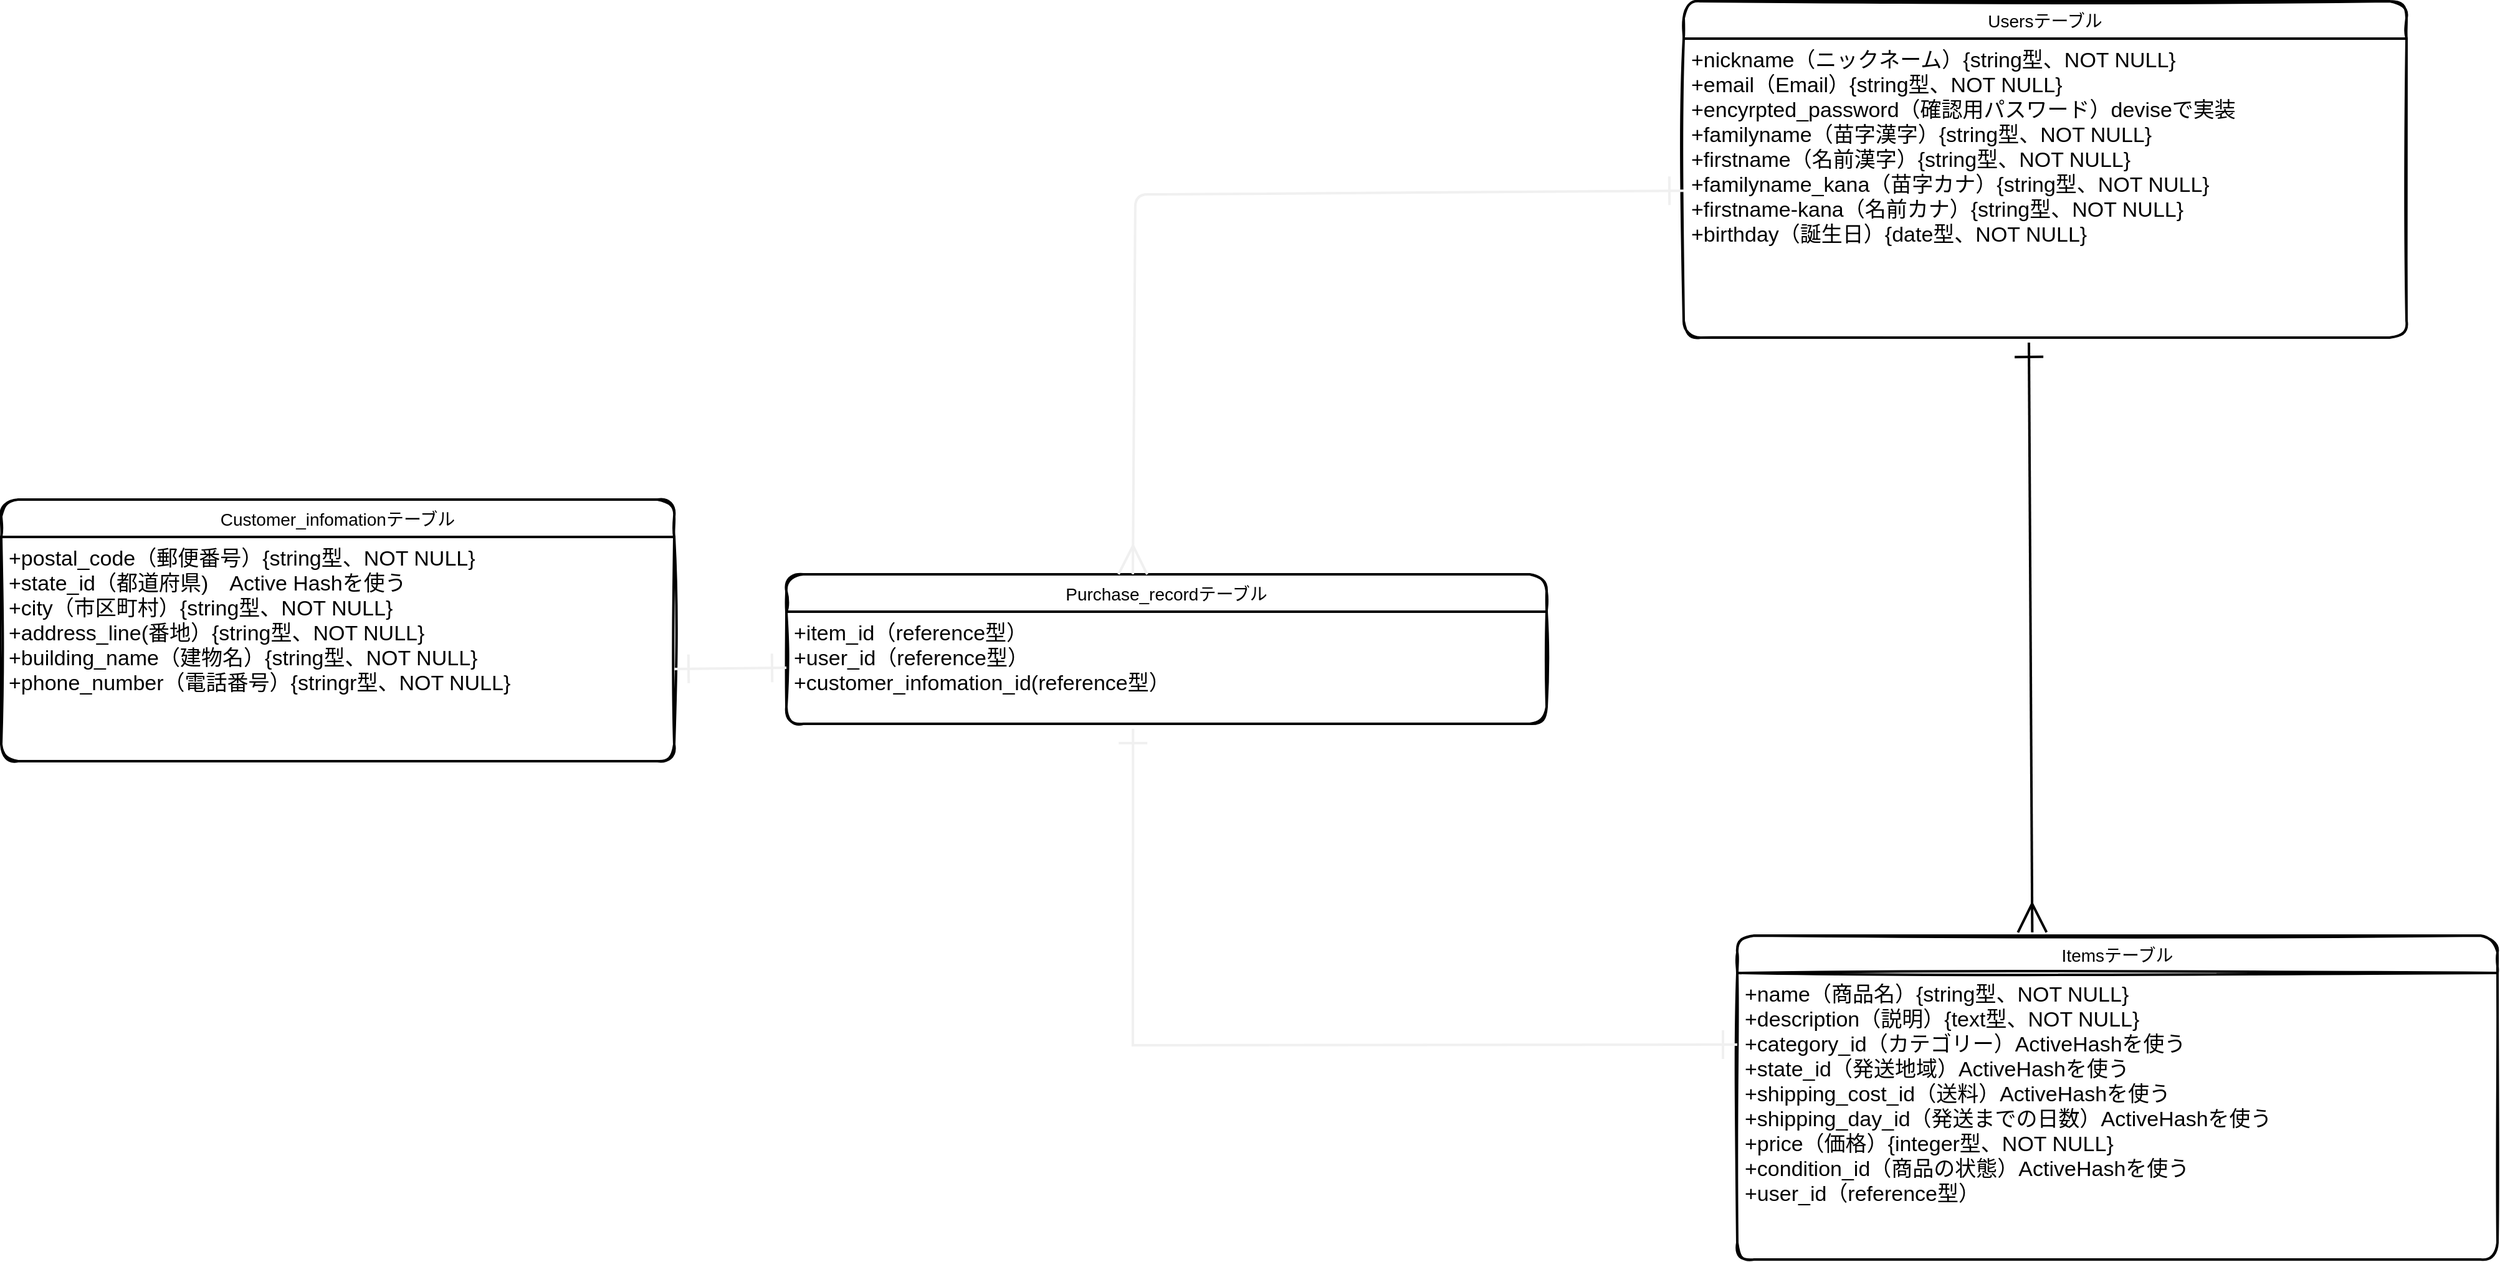 <mxfile version="14.2.4" type="embed" pages="2">
    <diagram id="zTFMQp35FuRi10QcQsyu" name="ページ1">
        <mxGraphModel dx="2778" dy="887" grid="1" gridSize="10" guides="1" tooltips="1" connect="1" arrows="1" fold="1" page="1" pageScale="1" pageWidth="827" pageHeight="1169" math="0" shadow="0">
            <root>
                <mxCell id="0"/>
                <mxCell id="1" parent="0"/>
                <mxCell id="Ec4hbsaTH_HuRINt8xO2-36" value="Usersテーブル" style="swimlane;childLayout=stackLayout;horizontal=1;startSize=30;horizontalStack=0;rounded=1;fontSize=14;fontStyle=0;strokeWidth=2;resizeParent=0;resizeLast=1;shadow=0;dashed=0;align=center;sketch=1;" parent="1" vertex="1">
                    <mxGeometry x="-240" y="10" width="580" height="270" as="geometry"/>
                </mxCell>
                <mxCell id="Ec4hbsaTH_HuRINt8xO2-37" value="+nickname（ニックネーム）{string型、NOT NULL}&#10;+email（Email）{string型、NOT NULL}&#10;+encyrpted_password（確認用パスワード）deviseで実装&#10;+familyname（苗字漢字）{string型、NOT NULL}&#10;+firstname（名前漢字）{string型、NOT NULL}&#10;+familyname_kana（苗字カナ）{string型、NOT NULL}&#10;+firstname-kana（名前カナ）{string型、NOT NULL}&#10;+birthday（誕生日）{date型、NOT NULL}" style="align=left;strokeColor=none;fillColor=none;spacingLeft=4;fontSize=17;verticalAlign=top;resizable=0;rotatable=0;part=1;sketch=1;fontFamily=Helvetica;" parent="Ec4hbsaTH_HuRINt8xO2-36" vertex="1">
                    <mxGeometry y="30" width="580" height="240" as="geometry"/>
                </mxCell>
                <mxCell id="Ec4hbsaTH_HuRINt8xO2-210" value="Customer_infomationテーブル" style="swimlane;childLayout=stackLayout;horizontal=1;startSize=30;horizontalStack=0;rounded=1;fontSize=14;fontStyle=0;strokeWidth=2;resizeParent=0;resizeLast=1;shadow=0;dashed=0;align=center;sketch=1;" parent="1" vertex="1">
                    <mxGeometry x="-1590" y="410" width="540" height="210" as="geometry"/>
                </mxCell>
                <mxCell id="Ec4hbsaTH_HuRINt8xO2-211" value="+postal_code（郵便番号）{string型、NOT NULL}&#10;+state_id（都道府県)　Active Hashを使う&#10;+city（市区町村）{string型、NOT NULL}&#10;+address_line(番地）{string型、NOT NULL}&#10;+building_name（建物名）{string型、NOT NULL}&#10;+phone_number（電話番号）{stringr型、NOT NULL}&#10;" style="align=left;strokeColor=none;fillColor=none;spacingLeft=4;fontSize=17;verticalAlign=top;resizable=0;rotatable=0;part=1;sketch=1;" parent="Ec4hbsaTH_HuRINt8xO2-210" vertex="1">
                    <mxGeometry y="30" width="540" height="180" as="geometry"/>
                </mxCell>
                <mxCell id="Ec4hbsaTH_HuRINt8xO2-212" value="Itemsテーブル" style="swimlane;childLayout=stackLayout;horizontal=1;startSize=30;horizontalStack=0;rounded=1;fontSize=14;fontStyle=0;strokeWidth=2;resizeParent=0;resizeLast=1;shadow=0;dashed=0;align=center;sketch=1;" parent="1" vertex="1">
                    <mxGeometry x="-197" y="760" width="610" height="260" as="geometry"/>
                </mxCell>
                <mxCell id="Ec4hbsaTH_HuRINt8xO2-213" value="+name（商品名）{string型、NOT NULL}&#10;+description（説明）{text型、NOT NULL}&#10;+category_id（カテゴリー）ActiveHashを使う&#10;+state_id（発送地域）ActiveHashを使う&#10;+shipping_cost_id（送料）ActiveHashを使う&#10;+shipping_day_id（発送までの日数）ActiveHashを使う&#10;+price（価格）{integer型、NOT NULL}&#10;+condition_id（商品の状態）ActiveHashを使う&#10;+user_id（reference型）" style="align=left;strokeColor=none;fillColor=none;spacingLeft=4;fontSize=17;verticalAlign=top;resizable=0;rotatable=0;part=1;sketch=1;" parent="Ec4hbsaTH_HuRINt8xO2-212" vertex="1">
                    <mxGeometry y="30" width="610" height="230" as="geometry"/>
                </mxCell>
                <mxCell id="Ec4hbsaTH_HuRINt8xO2-228" style="rounded=0;sketch=0;jumpSize=4;orthogonalLoop=1;jettySize=auto;html=1;entryX=0.388;entryY=-0.01;entryDx=0;entryDy=0;entryPerimeter=0;startArrow=ERone;startFill=0;targetPerimeterSpacing=0;strokeWidth=2;endArrow=ERmany;endFill=0;endSize=20;startSize=20;" parent="1" target="Ec4hbsaTH_HuRINt8xO2-212" edge="1">
                    <mxGeometry relative="1" as="geometry">
                        <mxPoint x="37" y="284" as="sourcePoint"/>
                    </mxGeometry>
                </mxCell>
                <mxCell id="Ec4hbsaTH_HuRINt8xO2-234" value="Purchase_recordテーブル" style="swimlane;childLayout=stackLayout;horizontal=1;startSize=30;horizontalStack=0;rounded=1;fontSize=14;fontStyle=0;strokeWidth=2;resizeParent=0;resizeLast=1;shadow=0;dashed=0;align=center;sketch=1;" parent="1" vertex="1">
                    <mxGeometry x="-960" y="470" width="610" height="120" as="geometry"/>
                </mxCell>
                <mxCell id="Ec4hbsaTH_HuRINt8xO2-235" value="+item_id（reference型）&#10;+user_id（reference型）&#10;+customer_infomation_id(reference型）" style="align=left;strokeColor=none;fillColor=none;spacingLeft=4;fontSize=17;verticalAlign=top;resizable=0;rotatable=0;part=1;sketch=1;" parent="Ec4hbsaTH_HuRINt8xO2-234" vertex="1">
                    <mxGeometry y="30" width="610" height="90" as="geometry"/>
                </mxCell>
                <mxCell id="Ec4hbsaTH_HuRINt8xO2-236" style="edgeStyle=none;rounded=1;sketch=0;jumpSize=4;orthogonalLoop=1;jettySize=auto;html=1;startArrow=ERone;startFill=0;startSize=20;endArrow=ERmany;endFill=0;endSize=20;targetPerimeterSpacing=0;strokeColor=#f0f0f0;strokeWidth=2;fontSize=17;" parent="1" source="Ec4hbsaTH_HuRINt8xO2-37" edge="1">
                    <mxGeometry relative="1" as="geometry">
                        <mxPoint x="-682" y="470" as="targetPoint"/>
                        <Array as="points">
                            <mxPoint x="-650" y="165"/>
                            <mxPoint x="-680" y="165"/>
                        </Array>
                    </mxGeometry>
                </mxCell>
                <mxCell id="Ec4hbsaTH_HuRINt8xO2-241" style="edgeStyle=none;rounded=0;sketch=0;jumpSize=4;orthogonalLoop=1;jettySize=auto;html=1;startArrow=ERone;startFill=0;startSize=20;endArrow=ERone;endFill=0;endSize=20;targetPerimeterSpacing=0;strokeColor=#f0f0f0;strokeWidth=2;fontSize=17;entryX=0;entryY=0.25;entryDx=0;entryDy=0;exitX=0.456;exitY=1.044;exitDx=0;exitDy=0;exitPerimeter=0;" parent="1" source="Ec4hbsaTH_HuRINt8xO2-235" target="Ec4hbsaTH_HuRINt8xO2-213" edge="1">
                    <mxGeometry relative="1" as="geometry">
                        <mxPoint x="-660" y="940" as="targetPoint"/>
                        <Array as="points">
                            <mxPoint x="-682" y="848"/>
                        </Array>
                    </mxGeometry>
                </mxCell>
                <mxCell id="Ec4hbsaTH_HuRINt8xO2-242" style="edgeStyle=none;rounded=0;sketch=0;jumpSize=4;orthogonalLoop=1;jettySize=auto;html=1;exitX=0;exitY=0.5;exitDx=0;exitDy=0;startArrow=ERone;startFill=0;startSize=20;endArrow=ERone;endFill=0;endSize=20;targetPerimeterSpacing=0;strokeColor=#f0f0f0;strokeWidth=2;fontFamily=Helvetica;fontSize=17;" parent="1" source="Ec4hbsaTH_HuRINt8xO2-235" edge="1">
                    <mxGeometry relative="1" as="geometry">
                        <mxPoint x="-1050" y="546" as="targetPoint"/>
                    </mxGeometry>
                </mxCell>
            </root>
        </mxGraphModel>
    </diagram>
    <diagram id="qB6FYsz9t4Dllf69gDvB" name="ページ2">
        &#xa;
        <mxGraphModel dx="968" dy="712" grid="1" gridSize="10" guides="1" tooltips="1" connect="1" arrows="1" fold="1" page="1" pageScale="1" pageWidth="827" pageHeight="1169" math="0" shadow="0">
            &#xa;
            <root>
                &#xa;
                <mxCell id="uI6wm4Nb43qGB-f-Fg54-0"/>
                &#xa;
                <mxCell id="uI6wm4Nb43qGB-f-Fg54-1" parent="uI6wm4Nb43qGB-f-Fg54-0"/>
                &#xa;
            </root>
            &#xa;
        </mxGraphModel>
        &#xa;
    </diagram>
</mxfile>